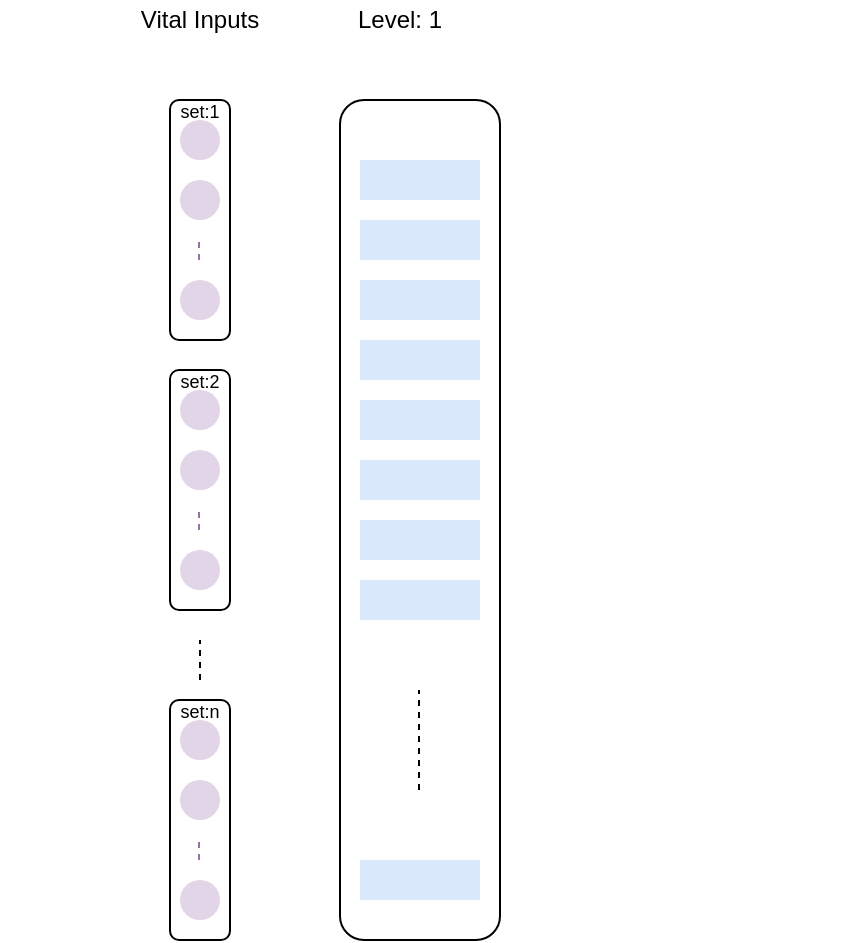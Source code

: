 <mxfile version="11.1.2" type="github"><diagram id="Q8PVnjtqNiiM21kBwYhI" name="Page-1"><mxGraphModel dx="1553" dy="563" grid="1" gridSize="10" guides="1" tooltips="1" connect="1" arrows="1" fold="1" page="1" pageScale="1" pageWidth="850" pageHeight="1100" math="0" shadow="0"><root><mxCell id="0"/><mxCell id="1" parent="0"/><mxCell id="SWEch98VDfbvVn5p0L-L-8" value="" style="group" vertex="1" connectable="0" parent="1"><mxGeometry x="-10" y="110" width="120" height="100" as="geometry"/></mxCell><mxCell id="SWEch98VDfbvVn5p0L-L-7" value="" style="rounded=1;whiteSpace=wrap;html=1;rotation=90;" vertex="1" parent="SWEch98VDfbvVn5p0L-L-8"><mxGeometry y="35" width="120" height="30" as="geometry"/></mxCell><mxCell id="SWEch98VDfbvVn5p0L-L-1" value="" style="ellipse;whiteSpace=wrap;html=1;aspect=fixed;fillColor=#e1d5e7;strokeColor=none;" vertex="1" parent="SWEch98VDfbvVn5p0L-L-8"><mxGeometry x="50" width="20" height="20" as="geometry"/></mxCell><mxCell id="SWEch98VDfbvVn5p0L-L-4" value="" style="ellipse;whiteSpace=wrap;html=1;aspect=fixed;direction=south;fillColor=#e1d5e7;strokeColor=none;" vertex="1" parent="SWEch98VDfbvVn5p0L-L-8"><mxGeometry x="50" y="30" width="20" height="20" as="geometry"/></mxCell><mxCell id="SWEch98VDfbvVn5p0L-L-5" value="" style="ellipse;whiteSpace=wrap;html=1;aspect=fixed;fillColor=#e1d5e7;strokeColor=none;" vertex="1" parent="SWEch98VDfbvVn5p0L-L-8"><mxGeometry x="50" y="80" width="20" height="20" as="geometry"/></mxCell><mxCell id="SWEch98VDfbvVn5p0L-L-6" value="" style="endArrow=none;dashed=1;html=1;fillColor=#e1d5e7;strokeColor=#9673a6;" edge="1" parent="SWEch98VDfbvVn5p0L-L-8"><mxGeometry width="50" height="50" relative="1" as="geometry"><mxPoint x="59.5" y="70" as="sourcePoint"/><mxPoint x="59.5" y="60" as="targetPoint"/></mxGeometry></mxCell><mxCell id="SWEch98VDfbvVn5p0L-L-9" value="" style="group" vertex="1" connectable="0" parent="1"><mxGeometry x="-10" y="245" width="120" height="100" as="geometry"/></mxCell><mxCell id="SWEch98VDfbvVn5p0L-L-10" value="" style="rounded=1;whiteSpace=wrap;html=1;rotation=90;" vertex="1" parent="SWEch98VDfbvVn5p0L-L-9"><mxGeometry y="35" width="120" height="30" as="geometry"/></mxCell><mxCell id="SWEch98VDfbvVn5p0L-L-11" value="" style="ellipse;whiteSpace=wrap;html=1;aspect=fixed;fillColor=#e1d5e7;strokeColor=none;" vertex="1" parent="SWEch98VDfbvVn5p0L-L-9"><mxGeometry x="50" width="20" height="20" as="geometry"/></mxCell><mxCell id="SWEch98VDfbvVn5p0L-L-12" value="" style="ellipse;whiteSpace=wrap;html=1;aspect=fixed;direction=south;fillColor=#e1d5e7;strokeColor=none;" vertex="1" parent="SWEch98VDfbvVn5p0L-L-9"><mxGeometry x="50" y="30" width="20" height="20" as="geometry"/></mxCell><mxCell id="SWEch98VDfbvVn5p0L-L-13" value="" style="ellipse;whiteSpace=wrap;html=1;aspect=fixed;fillColor=#e1d5e7;strokeColor=none;" vertex="1" parent="SWEch98VDfbvVn5p0L-L-9"><mxGeometry x="50" y="80" width="20" height="20" as="geometry"/></mxCell><mxCell id="SWEch98VDfbvVn5p0L-L-14" value="" style="endArrow=none;dashed=1;html=1;fillColor=#e1d5e7;strokeColor=#9673a6;" edge="1" parent="SWEch98VDfbvVn5p0L-L-9"><mxGeometry width="50" height="50" relative="1" as="geometry"><mxPoint x="59.5" y="70" as="sourcePoint"/><mxPoint x="59.5" y="60" as="targetPoint"/></mxGeometry></mxCell><mxCell id="SWEch98VDfbvVn5p0L-L-15" value="" style="group" vertex="1" connectable="0" parent="1"><mxGeometry x="-10" y="410" width="120" height="100" as="geometry"/></mxCell><mxCell id="SWEch98VDfbvVn5p0L-L-16" value="" style="rounded=1;whiteSpace=wrap;html=1;rotation=90;" vertex="1" parent="SWEch98VDfbvVn5p0L-L-15"><mxGeometry y="35" width="120" height="30" as="geometry"/></mxCell><mxCell id="SWEch98VDfbvVn5p0L-L-17" value="" style="ellipse;whiteSpace=wrap;html=1;aspect=fixed;fillColor=#e1d5e7;strokeColor=none;" vertex="1" parent="SWEch98VDfbvVn5p0L-L-15"><mxGeometry x="50" width="20" height="20" as="geometry"/></mxCell><mxCell id="SWEch98VDfbvVn5p0L-L-18" value="" style="ellipse;whiteSpace=wrap;html=1;aspect=fixed;direction=south;fillColor=#e1d5e7;strokeColor=none;" vertex="1" parent="SWEch98VDfbvVn5p0L-L-15"><mxGeometry x="50" y="30" width="20" height="20" as="geometry"/></mxCell><mxCell id="SWEch98VDfbvVn5p0L-L-19" value="" style="ellipse;whiteSpace=wrap;html=1;aspect=fixed;fillColor=#e1d5e7;strokeColor=none;" vertex="1" parent="SWEch98VDfbvVn5p0L-L-15"><mxGeometry x="50" y="80" width="20" height="20" as="geometry"/></mxCell><mxCell id="SWEch98VDfbvVn5p0L-L-20" value="" style="endArrow=none;dashed=1;html=1;fillColor=#e1d5e7;strokeColor=#9673a6;" edge="1" parent="SWEch98VDfbvVn5p0L-L-15"><mxGeometry width="50" height="50" relative="1" as="geometry"><mxPoint x="59.5" y="70" as="sourcePoint"/><mxPoint x="59.5" y="60" as="targetPoint"/></mxGeometry></mxCell><mxCell id="SWEch98VDfbvVn5p0L-L-32" value="&lt;font style=&quot;font-size: 9px&quot;&gt;set:n&lt;/font&gt;" style="text;html=1;strokeColor=none;fillColor=none;align=center;verticalAlign=middle;whiteSpace=wrap;rounded=0;" vertex="1" parent="SWEch98VDfbvVn5p0L-L-15"><mxGeometry x="55" y="-10" width="10" height="10" as="geometry"/></mxCell><mxCell id="SWEch98VDfbvVn5p0L-L-21" value="" style="endArrow=none;dashed=1;html=1;" edge="1" parent="1"><mxGeometry width="50" height="50" relative="1" as="geometry"><mxPoint x="50" y="390" as="sourcePoint"/><mxPoint x="50" y="370" as="targetPoint"/></mxGeometry></mxCell><mxCell id="SWEch98VDfbvVn5p0L-L-22" value="Vital Inputs" style="text;html=1;strokeColor=none;fillColor=none;align=center;verticalAlign=middle;whiteSpace=wrap;rounded=0;" vertex="1" parent="1"><mxGeometry x="15" y="50" width="70" height="20" as="geometry"/></mxCell><mxCell id="SWEch98VDfbvVn5p0L-L-24" value="&lt;font style=&quot;font-size: 9px&quot;&gt;set:1&lt;/font&gt;" style="text;html=1;strokeColor=none;fillColor=none;align=center;verticalAlign=middle;whiteSpace=wrap;rounded=0;" vertex="1" parent="1"><mxGeometry x="45" y="100" width="10" height="10" as="geometry"/></mxCell><mxCell id="SWEch98VDfbvVn5p0L-L-25" value="&lt;font style=&quot;font-size: 9px&quot;&gt;set:2&lt;/font&gt;" style="text;html=1;strokeColor=none;fillColor=none;align=center;verticalAlign=middle;whiteSpace=wrap;rounded=0;" vertex="1" parent="1"><mxGeometry x="45" y="235" width="10" height="10" as="geometry"/></mxCell><mxCell id="SWEch98VDfbvVn5p0L-L-35" value="Level: 1" style="text;html=1;strokeColor=none;fillColor=none;align=center;verticalAlign=middle;whiteSpace=wrap;rounded=0;" vertex="1" parent="1"><mxGeometry x="115" y="50" width="70" height="20" as="geometry"/></mxCell><mxCell id="SWEch98VDfbvVn5p0L-L-58" value="" style="group" vertex="1" connectable="0" parent="1"><mxGeometry x="-50" y="130" width="420" height="370" as="geometry"/></mxCell><mxCell id="SWEch98VDfbvVn5p0L-L-33" value="" style="rounded=1;whiteSpace=wrap;html=1;rotation=-90;" vertex="1" parent="SWEch98VDfbvVn5p0L-L-58"><mxGeometry y="140" width="420" height="80" as="geometry"/></mxCell><mxCell id="SWEch98VDfbvVn5p0L-L-36" value="" style="rounded=0;whiteSpace=wrap;html=1;fillColor=#dae8fc;strokeColor=none;" vertex="1" parent="SWEch98VDfbvVn5p0L-L-58"><mxGeometry x="180" width="60" height="20" as="geometry"/></mxCell><mxCell id="SWEch98VDfbvVn5p0L-L-39" value="" style="rounded=0;whiteSpace=wrap;html=1;fillColor=#dae8fc;strokeColor=none;" vertex="1" parent="SWEch98VDfbvVn5p0L-L-58"><mxGeometry x="180" y="30" width="60" height="20" as="geometry"/></mxCell><mxCell id="SWEch98VDfbvVn5p0L-L-47" value="" style="rounded=0;whiteSpace=wrap;html=1;fillColor=#dae8fc;strokeColor=none;" vertex="1" parent="SWEch98VDfbvVn5p0L-L-58"><mxGeometry x="180" y="60" width="60" height="20" as="geometry"/></mxCell><mxCell id="SWEch98VDfbvVn5p0L-L-48" value="" style="rounded=0;whiteSpace=wrap;html=1;fillColor=#dae8fc;strokeColor=none;" vertex="1" parent="SWEch98VDfbvVn5p0L-L-58"><mxGeometry x="180" y="90" width="60" height="20" as="geometry"/></mxCell><mxCell id="SWEch98VDfbvVn5p0L-L-49" value="" style="rounded=0;whiteSpace=wrap;html=1;fillColor=#dae8fc;strokeColor=none;" vertex="1" parent="SWEch98VDfbvVn5p0L-L-58"><mxGeometry x="180" y="120" width="60" height="20" as="geometry"/></mxCell><mxCell id="SWEch98VDfbvVn5p0L-L-50" value="" style="rounded=0;whiteSpace=wrap;html=1;fillColor=#dae8fc;strokeColor=none;" vertex="1" parent="SWEch98VDfbvVn5p0L-L-58"><mxGeometry x="180" y="150" width="60" height="20" as="geometry"/></mxCell><mxCell id="SWEch98VDfbvVn5p0L-L-51" value="" style="rounded=0;whiteSpace=wrap;html=1;fillColor=#dae8fc;strokeColor=none;" vertex="1" parent="SWEch98VDfbvVn5p0L-L-58"><mxGeometry x="180" y="180" width="60" height="20" as="geometry"/></mxCell><mxCell id="SWEch98VDfbvVn5p0L-L-52" value="" style="rounded=0;whiteSpace=wrap;html=1;fillColor=#dae8fc;strokeColor=none;" vertex="1" parent="SWEch98VDfbvVn5p0L-L-58"><mxGeometry x="180" y="210" width="60" height="20" as="geometry"/></mxCell><mxCell id="SWEch98VDfbvVn5p0L-L-53" value="" style="rounded=0;whiteSpace=wrap;html=1;fillColor=#dae8fc;strokeColor=none;" vertex="1" parent="SWEch98VDfbvVn5p0L-L-58"><mxGeometry x="180" y="350" width="60" height="20" as="geometry"/></mxCell><mxCell id="SWEch98VDfbvVn5p0L-L-57" value="" style="endArrow=none;dashed=1;html=1;" edge="1" parent="SWEch98VDfbvVn5p0L-L-58"><mxGeometry width="50" height="50" relative="1" as="geometry"><mxPoint x="209.5" y="315" as="sourcePoint"/><mxPoint x="209.5" y="265" as="targetPoint"/></mxGeometry></mxCell></root></mxGraphModel></diagram></mxfile>